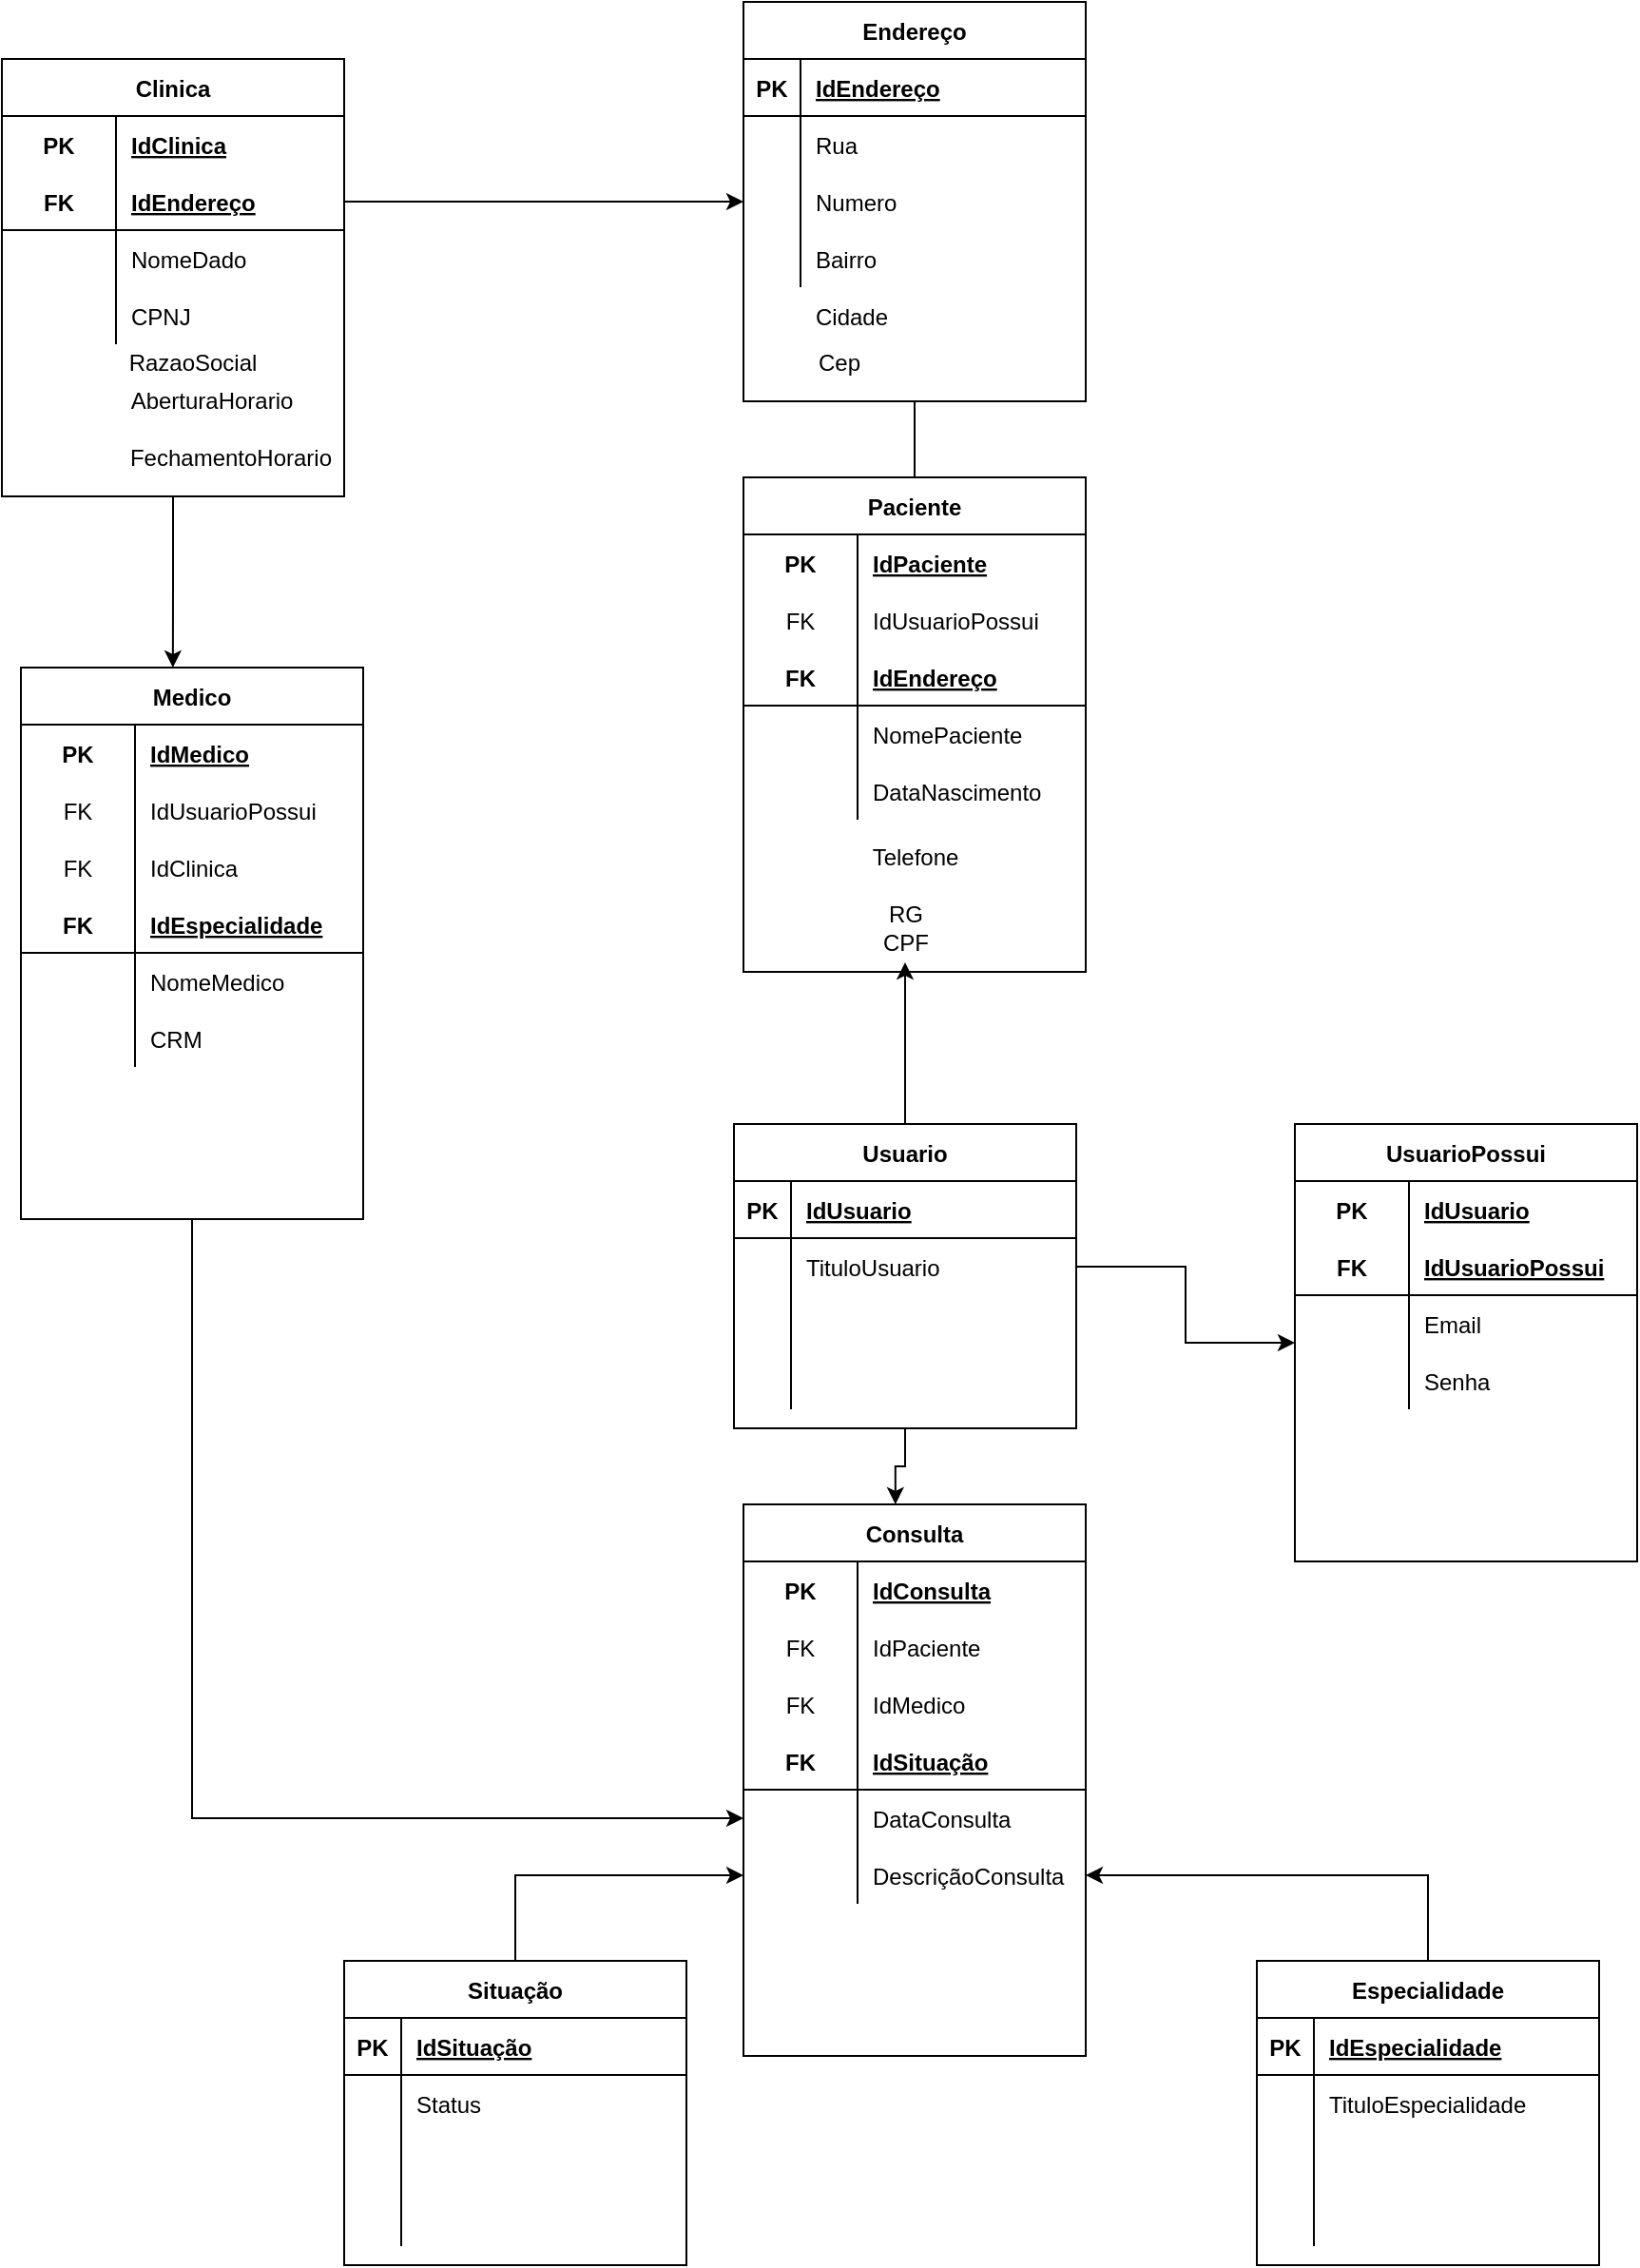 <mxfile version="14.9.8" type="device"><diagram id="gORDWcc9yXO33x8bsIlx" name="Page-1"><mxGraphModel dx="1550" dy="752" grid="1" gridSize="10" guides="1" tooltips="1" connect="1" arrows="1" fold="1" page="1" pageScale="1" pageWidth="827" pageHeight="1169" math="0" shadow="0"><root><mxCell id="0"/><mxCell id="1" parent="0"/><mxCell id="w6CnY6mQh7C-OKb358Mj-132" style="edgeStyle=orthogonalEdgeStyle;rounded=0;orthogonalLoop=1;jettySize=auto;html=1;entryX=0.444;entryY=0;entryDx=0;entryDy=0;entryPerimeter=0;" edge="1" parent="1" source="w6CnY6mQh7C-OKb358Mj-1" target="w6CnY6mQh7C-OKb358Mj-73"><mxGeometry relative="1" as="geometry"/></mxCell><mxCell id="w6CnY6mQh7C-OKb358Mj-1" value="Clinica" style="shape=table;startSize=30;container=1;collapsible=1;childLayout=tableLayout;fixedRows=1;rowLines=0;fontStyle=1;align=center;resizeLast=1;" vertex="1" parent="1"><mxGeometry x="50" y="60" width="180" height="230" as="geometry"/></mxCell><mxCell id="w6CnY6mQh7C-OKb358Mj-2" value="" style="shape=partialRectangle;collapsible=0;dropTarget=0;pointerEvents=0;fillColor=none;top=0;left=0;bottom=0;right=0;points=[[0,0.5],[1,0.5]];portConstraint=eastwest;" vertex="1" parent="w6CnY6mQh7C-OKb358Mj-1"><mxGeometry y="30" width="180" height="30" as="geometry"/></mxCell><mxCell id="w6CnY6mQh7C-OKb358Mj-3" value="PK" style="shape=partialRectangle;connectable=0;fillColor=none;top=0;left=0;bottom=0;right=0;fontStyle=1;overflow=hidden;" vertex="1" parent="w6CnY6mQh7C-OKb358Mj-2"><mxGeometry width="60" height="30" as="geometry"/></mxCell><mxCell id="w6CnY6mQh7C-OKb358Mj-4" value="IdClinica" style="shape=partialRectangle;connectable=0;fillColor=none;top=0;left=0;bottom=0;right=0;align=left;spacingLeft=6;fontStyle=5;overflow=hidden;" vertex="1" parent="w6CnY6mQh7C-OKb358Mj-2"><mxGeometry x="60" width="120" height="30" as="geometry"/></mxCell><mxCell id="w6CnY6mQh7C-OKb358Mj-5" value="" style="shape=partialRectangle;collapsible=0;dropTarget=0;pointerEvents=0;fillColor=none;top=0;left=0;bottom=1;right=0;points=[[0,0.5],[1,0.5]];portConstraint=eastwest;" vertex="1" parent="w6CnY6mQh7C-OKb358Mj-1"><mxGeometry y="60" width="180" height="30" as="geometry"/></mxCell><mxCell id="w6CnY6mQh7C-OKb358Mj-6" value="FK" style="shape=partialRectangle;connectable=0;fillColor=none;top=0;left=0;bottom=0;right=0;fontStyle=1;overflow=hidden;" vertex="1" parent="w6CnY6mQh7C-OKb358Mj-5"><mxGeometry width="60" height="30" as="geometry"/></mxCell><mxCell id="w6CnY6mQh7C-OKb358Mj-7" value="IdEndereço" style="shape=partialRectangle;connectable=0;fillColor=none;top=0;left=0;bottom=0;right=0;align=left;spacingLeft=6;fontStyle=5;overflow=hidden;" vertex="1" parent="w6CnY6mQh7C-OKb358Mj-5"><mxGeometry x="60" width="120" height="30" as="geometry"/></mxCell><mxCell id="w6CnY6mQh7C-OKb358Mj-8" value="" style="shape=partialRectangle;collapsible=0;dropTarget=0;pointerEvents=0;fillColor=none;top=0;left=0;bottom=0;right=0;points=[[0,0.5],[1,0.5]];portConstraint=eastwest;" vertex="1" parent="w6CnY6mQh7C-OKb358Mj-1"><mxGeometry y="90" width="180" height="30" as="geometry"/></mxCell><mxCell id="w6CnY6mQh7C-OKb358Mj-9" value="" style="shape=partialRectangle;connectable=0;fillColor=none;top=0;left=0;bottom=0;right=0;editable=1;overflow=hidden;" vertex="1" parent="w6CnY6mQh7C-OKb358Mj-8"><mxGeometry width="60" height="30" as="geometry"/></mxCell><mxCell id="w6CnY6mQh7C-OKb358Mj-10" value="NomeDado" style="shape=partialRectangle;connectable=0;fillColor=none;top=0;left=0;bottom=0;right=0;align=left;spacingLeft=6;overflow=hidden;" vertex="1" parent="w6CnY6mQh7C-OKb358Mj-8"><mxGeometry x="60" width="120" height="30" as="geometry"/></mxCell><mxCell id="w6CnY6mQh7C-OKb358Mj-11" value="" style="shape=partialRectangle;collapsible=0;dropTarget=0;pointerEvents=0;fillColor=none;top=0;left=0;bottom=0;right=0;points=[[0,0.5],[1,0.5]];portConstraint=eastwest;" vertex="1" parent="w6CnY6mQh7C-OKb358Mj-1"><mxGeometry y="120" width="180" height="30" as="geometry"/></mxCell><mxCell id="w6CnY6mQh7C-OKb358Mj-12" value="" style="shape=partialRectangle;connectable=0;fillColor=none;top=0;left=0;bottom=0;right=0;editable=1;overflow=hidden;" vertex="1" parent="w6CnY6mQh7C-OKb358Mj-11"><mxGeometry width="60" height="30" as="geometry"/></mxCell><mxCell id="w6CnY6mQh7C-OKb358Mj-13" value="CPNJ" style="shape=partialRectangle;connectable=0;fillColor=none;top=0;left=0;bottom=0;right=0;align=left;spacingLeft=6;overflow=hidden;" vertex="1" parent="w6CnY6mQh7C-OKb358Mj-11"><mxGeometry x="60" width="120" height="30" as="geometry"/></mxCell><mxCell id="w6CnY6mQh7C-OKb358Mj-14" value="RazaoSocial" style="text;html=1;align=center;verticalAlign=middle;resizable=0;points=[];autosize=1;strokeColor=none;" vertex="1" parent="1"><mxGeometry x="110" y="210" width="80" height="20" as="geometry"/></mxCell><mxCell id="w6CnY6mQh7C-OKb358Mj-15" value="AberturaHorario" style="text;html=1;align=center;verticalAlign=middle;resizable=0;points=[];autosize=1;strokeColor=none;" vertex="1" parent="1"><mxGeometry x="110" y="230" width="100" height="20" as="geometry"/></mxCell><mxCell id="w6CnY6mQh7C-OKb358Mj-17" value="FechamentoHorario" style="text;html=1;align=center;verticalAlign=middle;resizable=0;points=[];autosize=1;strokeColor=none;" vertex="1" parent="1"><mxGeometry x="110" y="260" width="120" height="20" as="geometry"/></mxCell><mxCell id="w6CnY6mQh7C-OKb358Mj-135" style="edgeStyle=orthogonalEdgeStyle;rounded=0;orthogonalLoop=1;jettySize=auto;html=1;entryX=0.5;entryY=0.038;entryDx=0;entryDy=0;entryPerimeter=0;" edge="1" parent="1" source="w6CnY6mQh7C-OKb358Mj-18" target="w6CnY6mQh7C-OKb358Mj-94"><mxGeometry relative="1" as="geometry"/></mxCell><mxCell id="w6CnY6mQh7C-OKb358Mj-18" value="Endereço" style="shape=table;startSize=30;container=1;collapsible=1;childLayout=tableLayout;fixedRows=1;rowLines=0;fontStyle=1;align=center;resizeLast=1;" vertex="1" parent="1"><mxGeometry x="440" y="30" width="180" height="210" as="geometry"/></mxCell><mxCell id="w6CnY6mQh7C-OKb358Mj-19" value="" style="shape=partialRectangle;collapsible=0;dropTarget=0;pointerEvents=0;fillColor=none;top=0;left=0;bottom=1;right=0;points=[[0,0.5],[1,0.5]];portConstraint=eastwest;" vertex="1" parent="w6CnY6mQh7C-OKb358Mj-18"><mxGeometry y="30" width="180" height="30" as="geometry"/></mxCell><mxCell id="w6CnY6mQh7C-OKb358Mj-20" value="PK" style="shape=partialRectangle;connectable=0;fillColor=none;top=0;left=0;bottom=0;right=0;fontStyle=1;overflow=hidden;" vertex="1" parent="w6CnY6mQh7C-OKb358Mj-19"><mxGeometry width="30" height="30" as="geometry"/></mxCell><mxCell id="w6CnY6mQh7C-OKb358Mj-21" value="IdEndereço" style="shape=partialRectangle;connectable=0;fillColor=none;top=0;left=0;bottom=0;right=0;align=left;spacingLeft=6;fontStyle=5;overflow=hidden;" vertex="1" parent="w6CnY6mQh7C-OKb358Mj-19"><mxGeometry x="30" width="150" height="30" as="geometry"/></mxCell><mxCell id="w6CnY6mQh7C-OKb358Mj-22" value="" style="shape=partialRectangle;collapsible=0;dropTarget=0;pointerEvents=0;fillColor=none;top=0;left=0;bottom=0;right=0;points=[[0,0.5],[1,0.5]];portConstraint=eastwest;" vertex="1" parent="w6CnY6mQh7C-OKb358Mj-18"><mxGeometry y="60" width="180" height="30" as="geometry"/></mxCell><mxCell id="w6CnY6mQh7C-OKb358Mj-23" value="" style="shape=partialRectangle;connectable=0;fillColor=none;top=0;left=0;bottom=0;right=0;editable=1;overflow=hidden;" vertex="1" parent="w6CnY6mQh7C-OKb358Mj-22"><mxGeometry width="30" height="30" as="geometry"/></mxCell><mxCell id="w6CnY6mQh7C-OKb358Mj-24" value="Rua" style="shape=partialRectangle;connectable=0;fillColor=none;top=0;left=0;bottom=0;right=0;align=left;spacingLeft=6;overflow=hidden;" vertex="1" parent="w6CnY6mQh7C-OKb358Mj-22"><mxGeometry x="30" width="150" height="30" as="geometry"/></mxCell><mxCell id="w6CnY6mQh7C-OKb358Mj-25" value="" style="shape=partialRectangle;collapsible=0;dropTarget=0;pointerEvents=0;fillColor=none;top=0;left=0;bottom=0;right=0;points=[[0,0.5],[1,0.5]];portConstraint=eastwest;" vertex="1" parent="w6CnY6mQh7C-OKb358Mj-18"><mxGeometry y="90" width="180" height="30" as="geometry"/></mxCell><mxCell id="w6CnY6mQh7C-OKb358Mj-26" value="" style="shape=partialRectangle;connectable=0;fillColor=none;top=0;left=0;bottom=0;right=0;editable=1;overflow=hidden;" vertex="1" parent="w6CnY6mQh7C-OKb358Mj-25"><mxGeometry width="30" height="30" as="geometry"/></mxCell><mxCell id="w6CnY6mQh7C-OKb358Mj-27" value="Numero" style="shape=partialRectangle;connectable=0;fillColor=none;top=0;left=0;bottom=0;right=0;align=left;spacingLeft=6;overflow=hidden;" vertex="1" parent="w6CnY6mQh7C-OKb358Mj-25"><mxGeometry x="30" width="150" height="30" as="geometry"/></mxCell><mxCell id="w6CnY6mQh7C-OKb358Mj-28" value="" style="shape=partialRectangle;collapsible=0;dropTarget=0;pointerEvents=0;fillColor=none;top=0;left=0;bottom=0;right=0;points=[[0,0.5],[1,0.5]];portConstraint=eastwest;" vertex="1" parent="w6CnY6mQh7C-OKb358Mj-18"><mxGeometry y="120" width="180" height="30" as="geometry"/></mxCell><mxCell id="w6CnY6mQh7C-OKb358Mj-29" value="" style="shape=partialRectangle;connectable=0;fillColor=none;top=0;left=0;bottom=0;right=0;editable=1;overflow=hidden;" vertex="1" parent="w6CnY6mQh7C-OKb358Mj-28"><mxGeometry width="30" height="30" as="geometry"/></mxCell><mxCell id="w6CnY6mQh7C-OKb358Mj-30" value="Bairro" style="shape=partialRectangle;connectable=0;fillColor=none;top=0;left=0;bottom=0;right=0;align=left;spacingLeft=6;overflow=hidden;" vertex="1" parent="w6CnY6mQh7C-OKb358Mj-28"><mxGeometry x="30" width="150" height="30" as="geometry"/></mxCell><mxCell id="w6CnY6mQh7C-OKb358Mj-31" value="Cidade" style="shape=partialRectangle;connectable=0;fillColor=none;top=0;left=0;bottom=0;right=0;align=left;spacingLeft=6;overflow=hidden;" vertex="1" parent="1"><mxGeometry x="470" y="180" width="150" height="30" as="geometry"/></mxCell><mxCell id="w6CnY6mQh7C-OKb358Mj-136" value="" style="edgeStyle=orthogonalEdgeStyle;rounded=0;orthogonalLoop=1;jettySize=auto;html=1;" edge="1" parent="1" source="w6CnY6mQh7C-OKb358Mj-34" target="w6CnY6mQh7C-OKb358Mj-115"><mxGeometry relative="1" as="geometry"/></mxCell><mxCell id="w6CnY6mQh7C-OKb358Mj-159" style="edgeStyle=orthogonalEdgeStyle;rounded=0;orthogonalLoop=1;jettySize=auto;html=1;entryX=0.444;entryY=0;entryDx=0;entryDy=0;entryPerimeter=0;" edge="1" parent="1" source="w6CnY6mQh7C-OKb358Mj-34" target="w6CnY6mQh7C-OKb358Mj-137"><mxGeometry relative="1" as="geometry"/></mxCell><mxCell id="w6CnY6mQh7C-OKb358Mj-34" value="Usuario" style="shape=table;startSize=30;container=1;collapsible=1;childLayout=tableLayout;fixedRows=1;rowLines=0;fontStyle=1;align=center;resizeLast=1;" vertex="1" parent="1"><mxGeometry x="435" y="620" width="180" height="160" as="geometry"/></mxCell><mxCell id="w6CnY6mQh7C-OKb358Mj-35" value="" style="shape=partialRectangle;collapsible=0;dropTarget=0;pointerEvents=0;fillColor=none;top=0;left=0;bottom=1;right=0;points=[[0,0.5],[1,0.5]];portConstraint=eastwest;" vertex="1" parent="w6CnY6mQh7C-OKb358Mj-34"><mxGeometry y="30" width="180" height="30" as="geometry"/></mxCell><mxCell id="w6CnY6mQh7C-OKb358Mj-36" value="PK" style="shape=partialRectangle;connectable=0;fillColor=none;top=0;left=0;bottom=0;right=0;fontStyle=1;overflow=hidden;" vertex="1" parent="w6CnY6mQh7C-OKb358Mj-35"><mxGeometry width="30" height="30" as="geometry"/></mxCell><mxCell id="w6CnY6mQh7C-OKb358Mj-37" value="IdUsuario" style="shape=partialRectangle;connectable=0;fillColor=none;top=0;left=0;bottom=0;right=0;align=left;spacingLeft=6;fontStyle=5;overflow=hidden;" vertex="1" parent="w6CnY6mQh7C-OKb358Mj-35"><mxGeometry x="30" width="150" height="30" as="geometry"/></mxCell><mxCell id="w6CnY6mQh7C-OKb358Mj-38" value="" style="shape=partialRectangle;collapsible=0;dropTarget=0;pointerEvents=0;fillColor=none;top=0;left=0;bottom=0;right=0;points=[[0,0.5],[1,0.5]];portConstraint=eastwest;" vertex="1" parent="w6CnY6mQh7C-OKb358Mj-34"><mxGeometry y="60" width="180" height="30" as="geometry"/></mxCell><mxCell id="w6CnY6mQh7C-OKb358Mj-39" value="" style="shape=partialRectangle;connectable=0;fillColor=none;top=0;left=0;bottom=0;right=0;editable=1;overflow=hidden;" vertex="1" parent="w6CnY6mQh7C-OKb358Mj-38"><mxGeometry width="30" height="30" as="geometry"/></mxCell><mxCell id="w6CnY6mQh7C-OKb358Mj-40" value="TituloUsuario" style="shape=partialRectangle;connectable=0;fillColor=none;top=0;left=0;bottom=0;right=0;align=left;spacingLeft=6;overflow=hidden;" vertex="1" parent="w6CnY6mQh7C-OKb358Mj-38"><mxGeometry x="30" width="150" height="30" as="geometry"/></mxCell><mxCell id="w6CnY6mQh7C-OKb358Mj-41" value="" style="shape=partialRectangle;collapsible=0;dropTarget=0;pointerEvents=0;fillColor=none;top=0;left=0;bottom=0;right=0;points=[[0,0.5],[1,0.5]];portConstraint=eastwest;" vertex="1" parent="w6CnY6mQh7C-OKb358Mj-34"><mxGeometry y="90" width="180" height="30" as="geometry"/></mxCell><mxCell id="w6CnY6mQh7C-OKb358Mj-42" value="" style="shape=partialRectangle;connectable=0;fillColor=none;top=0;left=0;bottom=0;right=0;editable=1;overflow=hidden;" vertex="1" parent="w6CnY6mQh7C-OKb358Mj-41"><mxGeometry width="30" height="30" as="geometry"/></mxCell><mxCell id="w6CnY6mQh7C-OKb358Mj-43" value="" style="shape=partialRectangle;connectable=0;fillColor=none;top=0;left=0;bottom=0;right=0;align=left;spacingLeft=6;overflow=hidden;" vertex="1" parent="w6CnY6mQh7C-OKb358Mj-41"><mxGeometry x="30" width="150" height="30" as="geometry"/></mxCell><mxCell id="w6CnY6mQh7C-OKb358Mj-44" value="" style="shape=partialRectangle;collapsible=0;dropTarget=0;pointerEvents=0;fillColor=none;top=0;left=0;bottom=0;right=0;points=[[0,0.5],[1,0.5]];portConstraint=eastwest;" vertex="1" parent="w6CnY6mQh7C-OKb358Mj-34"><mxGeometry y="120" width="180" height="30" as="geometry"/></mxCell><mxCell id="w6CnY6mQh7C-OKb358Mj-45" value="" style="shape=partialRectangle;connectable=0;fillColor=none;top=0;left=0;bottom=0;right=0;editable=1;overflow=hidden;" vertex="1" parent="w6CnY6mQh7C-OKb358Mj-44"><mxGeometry width="30" height="30" as="geometry"/></mxCell><mxCell id="w6CnY6mQh7C-OKb358Mj-46" value="" style="shape=partialRectangle;connectable=0;fillColor=none;top=0;left=0;bottom=0;right=0;align=left;spacingLeft=6;overflow=hidden;" vertex="1" parent="w6CnY6mQh7C-OKb358Mj-44"><mxGeometry x="30" width="150" height="30" as="geometry"/></mxCell><mxCell id="w6CnY6mQh7C-OKb358Mj-164" style="edgeStyle=orthogonalEdgeStyle;rounded=0;orthogonalLoop=1;jettySize=auto;html=1;entryX=1;entryY=0.5;entryDx=0;entryDy=0;" edge="1" parent="1" source="w6CnY6mQh7C-OKb358Mj-47" target="w6CnY6mQh7C-OKb358Mj-150"><mxGeometry relative="1" as="geometry"/></mxCell><mxCell id="w6CnY6mQh7C-OKb358Mj-47" value="Especialidade" style="shape=table;startSize=30;container=1;collapsible=1;childLayout=tableLayout;fixedRows=1;rowLines=0;fontStyle=1;align=center;resizeLast=1;" vertex="1" parent="1"><mxGeometry x="710" y="1060" width="180" height="160" as="geometry"/></mxCell><mxCell id="w6CnY6mQh7C-OKb358Mj-48" value="" style="shape=partialRectangle;collapsible=0;dropTarget=0;pointerEvents=0;fillColor=none;top=0;left=0;bottom=1;right=0;points=[[0,0.5],[1,0.5]];portConstraint=eastwest;" vertex="1" parent="w6CnY6mQh7C-OKb358Mj-47"><mxGeometry y="30" width="180" height="30" as="geometry"/></mxCell><mxCell id="w6CnY6mQh7C-OKb358Mj-49" value="PK" style="shape=partialRectangle;connectable=0;fillColor=none;top=0;left=0;bottom=0;right=0;fontStyle=1;overflow=hidden;" vertex="1" parent="w6CnY6mQh7C-OKb358Mj-48"><mxGeometry width="30" height="30" as="geometry"/></mxCell><mxCell id="w6CnY6mQh7C-OKb358Mj-50" value="IdEspecialidade" style="shape=partialRectangle;connectable=0;fillColor=none;top=0;left=0;bottom=0;right=0;align=left;spacingLeft=6;fontStyle=5;overflow=hidden;" vertex="1" parent="w6CnY6mQh7C-OKb358Mj-48"><mxGeometry x="30" width="150" height="30" as="geometry"/></mxCell><mxCell id="w6CnY6mQh7C-OKb358Mj-51" value="" style="shape=partialRectangle;collapsible=0;dropTarget=0;pointerEvents=0;fillColor=none;top=0;left=0;bottom=0;right=0;points=[[0,0.5],[1,0.5]];portConstraint=eastwest;" vertex="1" parent="w6CnY6mQh7C-OKb358Mj-47"><mxGeometry y="60" width="180" height="30" as="geometry"/></mxCell><mxCell id="w6CnY6mQh7C-OKb358Mj-52" value="" style="shape=partialRectangle;connectable=0;fillColor=none;top=0;left=0;bottom=0;right=0;editable=1;overflow=hidden;" vertex="1" parent="w6CnY6mQh7C-OKb358Mj-51"><mxGeometry width="30" height="30" as="geometry"/></mxCell><mxCell id="w6CnY6mQh7C-OKb358Mj-53" value="TituloEspecialidade" style="shape=partialRectangle;connectable=0;fillColor=none;top=0;left=0;bottom=0;right=0;align=left;spacingLeft=6;overflow=hidden;" vertex="1" parent="w6CnY6mQh7C-OKb358Mj-51"><mxGeometry x="30" width="150" height="30" as="geometry"/></mxCell><mxCell id="w6CnY6mQh7C-OKb358Mj-54" value="" style="shape=partialRectangle;collapsible=0;dropTarget=0;pointerEvents=0;fillColor=none;top=0;left=0;bottom=0;right=0;points=[[0,0.5],[1,0.5]];portConstraint=eastwest;" vertex="1" parent="w6CnY6mQh7C-OKb358Mj-47"><mxGeometry y="90" width="180" height="30" as="geometry"/></mxCell><mxCell id="w6CnY6mQh7C-OKb358Mj-55" value="" style="shape=partialRectangle;connectable=0;fillColor=none;top=0;left=0;bottom=0;right=0;editable=1;overflow=hidden;" vertex="1" parent="w6CnY6mQh7C-OKb358Mj-54"><mxGeometry width="30" height="30" as="geometry"/></mxCell><mxCell id="w6CnY6mQh7C-OKb358Mj-56" value="" style="shape=partialRectangle;connectable=0;fillColor=none;top=0;left=0;bottom=0;right=0;align=left;spacingLeft=6;overflow=hidden;" vertex="1" parent="w6CnY6mQh7C-OKb358Mj-54"><mxGeometry x="30" width="150" height="30" as="geometry"/></mxCell><mxCell id="w6CnY6mQh7C-OKb358Mj-57" value="" style="shape=partialRectangle;collapsible=0;dropTarget=0;pointerEvents=0;fillColor=none;top=0;left=0;bottom=0;right=0;points=[[0,0.5],[1,0.5]];portConstraint=eastwest;" vertex="1" parent="w6CnY6mQh7C-OKb358Mj-47"><mxGeometry y="120" width="180" height="30" as="geometry"/></mxCell><mxCell id="w6CnY6mQh7C-OKb358Mj-58" value="" style="shape=partialRectangle;connectable=0;fillColor=none;top=0;left=0;bottom=0;right=0;editable=1;overflow=hidden;" vertex="1" parent="w6CnY6mQh7C-OKb358Mj-57"><mxGeometry width="30" height="30" as="geometry"/></mxCell><mxCell id="w6CnY6mQh7C-OKb358Mj-59" value="" style="shape=partialRectangle;connectable=0;fillColor=none;top=0;left=0;bottom=0;right=0;align=left;spacingLeft=6;overflow=hidden;" vertex="1" parent="w6CnY6mQh7C-OKb358Mj-57"><mxGeometry x="30" width="150" height="30" as="geometry"/></mxCell><mxCell id="w6CnY6mQh7C-OKb358Mj-60" value="UsuarioPossui" style="shape=table;startSize=30;container=1;collapsible=1;childLayout=tableLayout;fixedRows=1;rowLines=0;fontStyle=1;align=center;resizeLast=1;" vertex="1" parent="1"><mxGeometry x="730" y="620" width="180" height="230" as="geometry"/></mxCell><mxCell id="w6CnY6mQh7C-OKb358Mj-61" value="" style="shape=partialRectangle;collapsible=0;dropTarget=0;pointerEvents=0;fillColor=none;top=0;left=0;bottom=0;right=0;points=[[0,0.5],[1,0.5]];portConstraint=eastwest;" vertex="1" parent="w6CnY6mQh7C-OKb358Mj-60"><mxGeometry y="30" width="180" height="30" as="geometry"/></mxCell><mxCell id="w6CnY6mQh7C-OKb358Mj-62" value="PK" style="shape=partialRectangle;connectable=0;fillColor=none;top=0;left=0;bottom=0;right=0;fontStyle=1;overflow=hidden;" vertex="1" parent="w6CnY6mQh7C-OKb358Mj-61"><mxGeometry width="60" height="30" as="geometry"/></mxCell><mxCell id="w6CnY6mQh7C-OKb358Mj-63" value="IdUsuario" style="shape=partialRectangle;connectable=0;fillColor=none;top=0;left=0;bottom=0;right=0;align=left;spacingLeft=6;fontStyle=5;overflow=hidden;" vertex="1" parent="w6CnY6mQh7C-OKb358Mj-61"><mxGeometry x="60" width="120" height="30" as="geometry"/></mxCell><mxCell id="w6CnY6mQh7C-OKb358Mj-64" value="" style="shape=partialRectangle;collapsible=0;dropTarget=0;pointerEvents=0;fillColor=none;top=0;left=0;bottom=1;right=0;points=[[0,0.5],[1,0.5]];portConstraint=eastwest;" vertex="1" parent="w6CnY6mQh7C-OKb358Mj-60"><mxGeometry y="60" width="180" height="30" as="geometry"/></mxCell><mxCell id="w6CnY6mQh7C-OKb358Mj-65" value="FK" style="shape=partialRectangle;connectable=0;fillColor=none;top=0;left=0;bottom=0;right=0;fontStyle=1;overflow=hidden;" vertex="1" parent="w6CnY6mQh7C-OKb358Mj-64"><mxGeometry width="60" height="30" as="geometry"/></mxCell><mxCell id="w6CnY6mQh7C-OKb358Mj-66" value="IdUsuarioPossui" style="shape=partialRectangle;connectable=0;fillColor=none;top=0;left=0;bottom=0;right=0;align=left;spacingLeft=6;fontStyle=5;overflow=hidden;" vertex="1" parent="w6CnY6mQh7C-OKb358Mj-64"><mxGeometry x="60" width="120" height="30" as="geometry"/></mxCell><mxCell id="w6CnY6mQh7C-OKb358Mj-67" value="" style="shape=partialRectangle;collapsible=0;dropTarget=0;pointerEvents=0;fillColor=none;top=0;left=0;bottom=0;right=0;points=[[0,0.5],[1,0.5]];portConstraint=eastwest;" vertex="1" parent="w6CnY6mQh7C-OKb358Mj-60"><mxGeometry y="90" width="180" height="30" as="geometry"/></mxCell><mxCell id="w6CnY6mQh7C-OKb358Mj-68" value="" style="shape=partialRectangle;connectable=0;fillColor=none;top=0;left=0;bottom=0;right=0;editable=1;overflow=hidden;" vertex="1" parent="w6CnY6mQh7C-OKb358Mj-67"><mxGeometry width="60" height="30" as="geometry"/></mxCell><mxCell id="w6CnY6mQh7C-OKb358Mj-69" value="Email" style="shape=partialRectangle;connectable=0;fillColor=none;top=0;left=0;bottom=0;right=0;align=left;spacingLeft=6;overflow=hidden;" vertex="1" parent="w6CnY6mQh7C-OKb358Mj-67"><mxGeometry x="60" width="120" height="30" as="geometry"/></mxCell><mxCell id="w6CnY6mQh7C-OKb358Mj-70" value="" style="shape=partialRectangle;collapsible=0;dropTarget=0;pointerEvents=0;fillColor=none;top=0;left=0;bottom=0;right=0;points=[[0,0.5],[1,0.5]];portConstraint=eastwest;" vertex="1" parent="w6CnY6mQh7C-OKb358Mj-60"><mxGeometry y="120" width="180" height="30" as="geometry"/></mxCell><mxCell id="w6CnY6mQh7C-OKb358Mj-71" value="" style="shape=partialRectangle;connectable=0;fillColor=none;top=0;left=0;bottom=0;right=0;editable=1;overflow=hidden;" vertex="1" parent="w6CnY6mQh7C-OKb358Mj-70"><mxGeometry width="60" height="30" as="geometry"/></mxCell><mxCell id="w6CnY6mQh7C-OKb358Mj-72" value="Senha" style="shape=partialRectangle;connectable=0;fillColor=none;top=0;left=0;bottom=0;right=0;align=left;spacingLeft=6;overflow=hidden;" vertex="1" parent="w6CnY6mQh7C-OKb358Mj-70"><mxGeometry x="60" width="120" height="30" as="geometry"/></mxCell><mxCell id="w6CnY6mQh7C-OKb358Mj-162" style="edgeStyle=orthogonalEdgeStyle;rounded=0;orthogonalLoop=1;jettySize=auto;html=1;" edge="1" parent="1" source="w6CnY6mQh7C-OKb358Mj-73" target="w6CnY6mQh7C-OKb358Mj-147"><mxGeometry relative="1" as="geometry"/></mxCell><mxCell id="w6CnY6mQh7C-OKb358Mj-73" value="Medico" style="shape=table;startSize=30;container=1;collapsible=1;childLayout=tableLayout;fixedRows=1;rowLines=0;fontStyle=1;align=center;resizeLast=1;" vertex="1" parent="1"><mxGeometry x="60" y="380" width="180" height="290" as="geometry"/></mxCell><mxCell id="w6CnY6mQh7C-OKb358Mj-74" value="" style="shape=partialRectangle;collapsible=0;dropTarget=0;pointerEvents=0;fillColor=none;top=0;left=0;bottom=0;right=0;points=[[0,0.5],[1,0.5]];portConstraint=eastwest;" vertex="1" parent="w6CnY6mQh7C-OKb358Mj-73"><mxGeometry y="30" width="180" height="30" as="geometry"/></mxCell><mxCell id="w6CnY6mQh7C-OKb358Mj-75" value="PK" style="shape=partialRectangle;connectable=0;fillColor=none;top=0;left=0;bottom=0;right=0;fontStyle=1;overflow=hidden;" vertex="1" parent="w6CnY6mQh7C-OKb358Mj-74"><mxGeometry width="60" height="30" as="geometry"/></mxCell><mxCell id="w6CnY6mQh7C-OKb358Mj-76" value="IdMedico" style="shape=partialRectangle;connectable=0;fillColor=none;top=0;left=0;bottom=0;right=0;align=left;spacingLeft=6;fontStyle=5;overflow=hidden;" vertex="1" parent="w6CnY6mQh7C-OKb358Mj-74"><mxGeometry x="60" width="120" height="30" as="geometry"/></mxCell><mxCell id="w6CnY6mQh7C-OKb358Mj-91" value="" style="shape=partialRectangle;collapsible=0;dropTarget=0;pointerEvents=0;fillColor=none;top=0;left=0;bottom=0;right=0;points=[[0,0.5],[1,0.5]];portConstraint=eastwest;" vertex="1" parent="w6CnY6mQh7C-OKb358Mj-73"><mxGeometry y="60" width="180" height="30" as="geometry"/></mxCell><mxCell id="w6CnY6mQh7C-OKb358Mj-92" value="FK" style="shape=partialRectangle;connectable=0;fillColor=none;top=0;left=0;bottom=0;right=0;fontStyle=0;overflow=hidden;" vertex="1" parent="w6CnY6mQh7C-OKb358Mj-91"><mxGeometry width="60" height="30" as="geometry"/></mxCell><mxCell id="w6CnY6mQh7C-OKb358Mj-93" value="IdUsuarioPossui" style="shape=partialRectangle;connectable=0;fillColor=none;top=0;left=0;bottom=0;right=0;align=left;spacingLeft=6;fontStyle=0;overflow=hidden;" vertex="1" parent="w6CnY6mQh7C-OKb358Mj-91"><mxGeometry x="60" width="120" height="30" as="geometry"/></mxCell><mxCell id="w6CnY6mQh7C-OKb358Mj-87" value="" style="shape=partialRectangle;collapsible=0;dropTarget=0;pointerEvents=0;fillColor=none;top=0;left=0;bottom=0;right=0;points=[[0,0.5],[1,0.5]];portConstraint=eastwest;" vertex="1" parent="w6CnY6mQh7C-OKb358Mj-73"><mxGeometry y="90" width="180" height="30" as="geometry"/></mxCell><mxCell id="w6CnY6mQh7C-OKb358Mj-88" value="FK" style="shape=partialRectangle;connectable=0;fillColor=none;top=0;left=0;bottom=0;right=0;fontStyle=0;overflow=hidden;" vertex="1" parent="w6CnY6mQh7C-OKb358Mj-87"><mxGeometry width="60" height="30" as="geometry"/></mxCell><mxCell id="w6CnY6mQh7C-OKb358Mj-89" value="IdClinica" style="shape=partialRectangle;connectable=0;fillColor=none;top=0;left=0;bottom=0;right=0;align=left;spacingLeft=6;fontStyle=0;overflow=hidden;" vertex="1" parent="w6CnY6mQh7C-OKb358Mj-87"><mxGeometry x="60" width="120" height="30" as="geometry"/></mxCell><mxCell id="w6CnY6mQh7C-OKb358Mj-77" value="" style="shape=partialRectangle;collapsible=0;dropTarget=0;pointerEvents=0;fillColor=none;top=0;left=0;bottom=1;right=0;points=[[0,0.5],[1,0.5]];portConstraint=eastwest;" vertex="1" parent="w6CnY6mQh7C-OKb358Mj-73"><mxGeometry y="120" width="180" height="30" as="geometry"/></mxCell><mxCell id="w6CnY6mQh7C-OKb358Mj-78" value="FK" style="shape=partialRectangle;connectable=0;fillColor=none;top=0;left=0;bottom=0;right=0;fontStyle=1;overflow=hidden;" vertex="1" parent="w6CnY6mQh7C-OKb358Mj-77"><mxGeometry width="60" height="30" as="geometry"/></mxCell><mxCell id="w6CnY6mQh7C-OKb358Mj-79" value="IdEspecialidade" style="shape=partialRectangle;connectable=0;fillColor=none;top=0;left=0;bottom=0;right=0;align=left;spacingLeft=6;fontStyle=5;overflow=hidden;" vertex="1" parent="w6CnY6mQh7C-OKb358Mj-77"><mxGeometry x="60" width="120" height="30" as="geometry"/></mxCell><mxCell id="w6CnY6mQh7C-OKb358Mj-80" value="" style="shape=partialRectangle;collapsible=0;dropTarget=0;pointerEvents=0;fillColor=none;top=0;left=0;bottom=0;right=0;points=[[0,0.5],[1,0.5]];portConstraint=eastwest;" vertex="1" parent="w6CnY6mQh7C-OKb358Mj-73"><mxGeometry y="150" width="180" height="30" as="geometry"/></mxCell><mxCell id="w6CnY6mQh7C-OKb358Mj-81" value="" style="shape=partialRectangle;connectable=0;fillColor=none;top=0;left=0;bottom=0;right=0;editable=1;overflow=hidden;" vertex="1" parent="w6CnY6mQh7C-OKb358Mj-80"><mxGeometry width="60" height="30" as="geometry"/></mxCell><mxCell id="w6CnY6mQh7C-OKb358Mj-82" value="NomeMedico" style="shape=partialRectangle;connectable=0;fillColor=none;top=0;left=0;bottom=0;right=0;align=left;spacingLeft=6;overflow=hidden;" vertex="1" parent="w6CnY6mQh7C-OKb358Mj-80"><mxGeometry x="60" width="120" height="30" as="geometry"/></mxCell><mxCell id="w6CnY6mQh7C-OKb358Mj-83" value="" style="shape=partialRectangle;collapsible=0;dropTarget=0;pointerEvents=0;fillColor=none;top=0;left=0;bottom=0;right=0;points=[[0,0.5],[1,0.5]];portConstraint=eastwest;" vertex="1" parent="w6CnY6mQh7C-OKb358Mj-73"><mxGeometry y="180" width="180" height="30" as="geometry"/></mxCell><mxCell id="w6CnY6mQh7C-OKb358Mj-84" value="" style="shape=partialRectangle;connectable=0;fillColor=none;top=0;left=0;bottom=0;right=0;editable=1;overflow=hidden;" vertex="1" parent="w6CnY6mQh7C-OKb358Mj-83"><mxGeometry width="60" height="30" as="geometry"/></mxCell><mxCell id="w6CnY6mQh7C-OKb358Mj-85" value="CRM" style="shape=partialRectangle;connectable=0;fillColor=none;top=0;left=0;bottom=0;right=0;align=left;spacingLeft=6;overflow=hidden;" vertex="1" parent="w6CnY6mQh7C-OKb358Mj-83"><mxGeometry x="60" width="120" height="30" as="geometry"/></mxCell><mxCell id="w6CnY6mQh7C-OKb358Mj-94" value="Paciente" style="shape=table;startSize=30;container=1;collapsible=1;childLayout=tableLayout;fixedRows=1;rowLines=0;fontStyle=1;align=center;resizeLast=1;" vertex="1" parent="1"><mxGeometry x="440" y="280" width="180" height="260" as="geometry"/></mxCell><mxCell id="w6CnY6mQh7C-OKb358Mj-95" value="" style="shape=partialRectangle;collapsible=0;dropTarget=0;pointerEvents=0;fillColor=none;top=0;left=0;bottom=0;right=0;points=[[0,0.5],[1,0.5]];portConstraint=eastwest;" vertex="1" parent="w6CnY6mQh7C-OKb358Mj-94"><mxGeometry y="30" width="180" height="30" as="geometry"/></mxCell><mxCell id="w6CnY6mQh7C-OKb358Mj-96" value="PK" style="shape=partialRectangle;connectable=0;fillColor=none;top=0;left=0;bottom=0;right=0;fontStyle=1;overflow=hidden;" vertex="1" parent="w6CnY6mQh7C-OKb358Mj-95"><mxGeometry width="60" height="30" as="geometry"/></mxCell><mxCell id="w6CnY6mQh7C-OKb358Mj-97" value="IdPaciente" style="shape=partialRectangle;connectable=0;fillColor=none;top=0;left=0;bottom=0;right=0;align=left;spacingLeft=6;fontStyle=5;overflow=hidden;" vertex="1" parent="w6CnY6mQh7C-OKb358Mj-95"><mxGeometry x="60" width="120" height="30" as="geometry"/></mxCell><mxCell id="w6CnY6mQh7C-OKb358Mj-101" value="" style="shape=partialRectangle;collapsible=0;dropTarget=0;pointerEvents=0;fillColor=none;top=0;left=0;bottom=0;right=0;points=[[0,0.5],[1,0.5]];portConstraint=eastwest;" vertex="1" parent="w6CnY6mQh7C-OKb358Mj-94"><mxGeometry y="60" width="180" height="30" as="geometry"/></mxCell><mxCell id="w6CnY6mQh7C-OKb358Mj-102" value="FK" style="shape=partialRectangle;connectable=0;fillColor=none;top=0;left=0;bottom=0;right=0;fontStyle=0;overflow=hidden;" vertex="1" parent="w6CnY6mQh7C-OKb358Mj-101"><mxGeometry width="60" height="30" as="geometry"/></mxCell><mxCell id="w6CnY6mQh7C-OKb358Mj-103" value="IdUsuarioPossui" style="shape=partialRectangle;connectable=0;fillColor=none;top=0;left=0;bottom=0;right=0;align=left;spacingLeft=6;fontStyle=0;overflow=hidden;" vertex="1" parent="w6CnY6mQh7C-OKb358Mj-101"><mxGeometry x="60" width="120" height="30" as="geometry"/></mxCell><mxCell id="w6CnY6mQh7C-OKb358Mj-104" value="" style="shape=partialRectangle;collapsible=0;dropTarget=0;pointerEvents=0;fillColor=none;top=0;left=0;bottom=1;right=0;points=[[0,0.5],[1,0.5]];portConstraint=eastwest;" vertex="1" parent="w6CnY6mQh7C-OKb358Mj-94"><mxGeometry y="90" width="180" height="30" as="geometry"/></mxCell><mxCell id="w6CnY6mQh7C-OKb358Mj-105" value="FK" style="shape=partialRectangle;connectable=0;fillColor=none;top=0;left=0;bottom=0;right=0;fontStyle=1;overflow=hidden;" vertex="1" parent="w6CnY6mQh7C-OKb358Mj-104"><mxGeometry width="60" height="30" as="geometry"/></mxCell><mxCell id="w6CnY6mQh7C-OKb358Mj-106" value="IdEndereço" style="shape=partialRectangle;connectable=0;fillColor=none;top=0;left=0;bottom=0;right=0;align=left;spacingLeft=6;fontStyle=5;overflow=hidden;" vertex="1" parent="w6CnY6mQh7C-OKb358Mj-104"><mxGeometry x="60" width="120" height="30" as="geometry"/></mxCell><mxCell id="w6CnY6mQh7C-OKb358Mj-107" value="" style="shape=partialRectangle;collapsible=0;dropTarget=0;pointerEvents=0;fillColor=none;top=0;left=0;bottom=0;right=0;points=[[0,0.5],[1,0.5]];portConstraint=eastwest;" vertex="1" parent="w6CnY6mQh7C-OKb358Mj-94"><mxGeometry y="120" width="180" height="30" as="geometry"/></mxCell><mxCell id="w6CnY6mQh7C-OKb358Mj-108" value="" style="shape=partialRectangle;connectable=0;fillColor=none;top=0;left=0;bottom=0;right=0;editable=1;overflow=hidden;" vertex="1" parent="w6CnY6mQh7C-OKb358Mj-107"><mxGeometry width="60" height="30" as="geometry"/></mxCell><mxCell id="w6CnY6mQh7C-OKb358Mj-109" value="NomePaciente" style="shape=partialRectangle;connectable=0;fillColor=none;top=0;left=0;bottom=0;right=0;align=left;spacingLeft=6;overflow=hidden;" vertex="1" parent="w6CnY6mQh7C-OKb358Mj-107"><mxGeometry x="60" width="120" height="30" as="geometry"/></mxCell><mxCell id="w6CnY6mQh7C-OKb358Mj-110" value="" style="shape=partialRectangle;collapsible=0;dropTarget=0;pointerEvents=0;fillColor=none;top=0;left=0;bottom=0;right=0;points=[[0,0.5],[1,0.5]];portConstraint=eastwest;" vertex="1" parent="w6CnY6mQh7C-OKb358Mj-94"><mxGeometry y="150" width="180" height="30" as="geometry"/></mxCell><mxCell id="w6CnY6mQh7C-OKb358Mj-111" value="" style="shape=partialRectangle;connectable=0;fillColor=none;top=0;left=0;bottom=0;right=0;editable=1;overflow=hidden;" vertex="1" parent="w6CnY6mQh7C-OKb358Mj-110"><mxGeometry width="60" height="30" as="geometry"/></mxCell><mxCell id="w6CnY6mQh7C-OKb358Mj-112" value="DataNascimento" style="shape=partialRectangle;connectable=0;fillColor=none;top=0;left=0;bottom=0;right=0;align=left;spacingLeft=6;overflow=hidden;" vertex="1" parent="w6CnY6mQh7C-OKb358Mj-110"><mxGeometry x="60" width="120" height="30" as="geometry"/></mxCell><mxCell id="w6CnY6mQh7C-OKb358Mj-113" value="Telefone" style="text;html=1;align=center;verticalAlign=middle;resizable=0;points=[];autosize=1;strokeColor=none;" vertex="1" parent="1"><mxGeometry x="500" y="470" width="60" height="20" as="geometry"/></mxCell><mxCell id="w6CnY6mQh7C-OKb358Mj-114" value="RG" style="text;html=1;align=center;verticalAlign=middle;resizable=0;points=[];autosize=1;strokeColor=none;" vertex="1" parent="1"><mxGeometry x="510" y="500" width="30" height="20" as="geometry"/></mxCell><mxCell id="w6CnY6mQh7C-OKb358Mj-115" value="CPF" style="text;html=1;align=center;verticalAlign=middle;resizable=0;points=[];autosize=1;strokeColor=none;" vertex="1" parent="1"><mxGeometry x="505" y="515" width="40" height="20" as="geometry"/></mxCell><mxCell id="w6CnY6mQh7C-OKb358Mj-163" style="edgeStyle=orthogonalEdgeStyle;rounded=0;orthogonalLoop=1;jettySize=auto;html=1;entryX=0;entryY=0.5;entryDx=0;entryDy=0;" edge="1" parent="1" source="w6CnY6mQh7C-OKb358Mj-116" target="w6CnY6mQh7C-OKb358Mj-150"><mxGeometry relative="1" as="geometry"/></mxCell><mxCell id="w6CnY6mQh7C-OKb358Mj-116" value="Situação" style="shape=table;startSize=30;container=1;collapsible=1;childLayout=tableLayout;fixedRows=1;rowLines=0;fontStyle=1;align=center;resizeLast=1;" vertex="1" parent="1"><mxGeometry x="230" y="1060" width="180" height="160" as="geometry"/></mxCell><mxCell id="w6CnY6mQh7C-OKb358Mj-117" value="" style="shape=partialRectangle;collapsible=0;dropTarget=0;pointerEvents=0;fillColor=none;top=0;left=0;bottom=1;right=0;points=[[0,0.5],[1,0.5]];portConstraint=eastwest;" vertex="1" parent="w6CnY6mQh7C-OKb358Mj-116"><mxGeometry y="30" width="180" height="30" as="geometry"/></mxCell><mxCell id="w6CnY6mQh7C-OKb358Mj-118" value="PK" style="shape=partialRectangle;connectable=0;fillColor=none;top=0;left=0;bottom=0;right=0;fontStyle=1;overflow=hidden;" vertex="1" parent="w6CnY6mQh7C-OKb358Mj-117"><mxGeometry width="30" height="30" as="geometry"/></mxCell><mxCell id="w6CnY6mQh7C-OKb358Mj-119" value="IdSituação" style="shape=partialRectangle;connectable=0;fillColor=none;top=0;left=0;bottom=0;right=0;align=left;spacingLeft=6;fontStyle=5;overflow=hidden;" vertex="1" parent="w6CnY6mQh7C-OKb358Mj-117"><mxGeometry x="30" width="150" height="30" as="geometry"/></mxCell><mxCell id="w6CnY6mQh7C-OKb358Mj-120" value="" style="shape=partialRectangle;collapsible=0;dropTarget=0;pointerEvents=0;fillColor=none;top=0;left=0;bottom=0;right=0;points=[[0,0.5],[1,0.5]];portConstraint=eastwest;" vertex="1" parent="w6CnY6mQh7C-OKb358Mj-116"><mxGeometry y="60" width="180" height="30" as="geometry"/></mxCell><mxCell id="w6CnY6mQh7C-OKb358Mj-121" value="" style="shape=partialRectangle;connectable=0;fillColor=none;top=0;left=0;bottom=0;right=0;editable=1;overflow=hidden;" vertex="1" parent="w6CnY6mQh7C-OKb358Mj-120"><mxGeometry width="30" height="30" as="geometry"/></mxCell><mxCell id="w6CnY6mQh7C-OKb358Mj-122" value="Status" style="shape=partialRectangle;connectable=0;fillColor=none;top=0;left=0;bottom=0;right=0;align=left;spacingLeft=6;overflow=hidden;" vertex="1" parent="w6CnY6mQh7C-OKb358Mj-120"><mxGeometry x="30" width="150" height="30" as="geometry"/></mxCell><mxCell id="w6CnY6mQh7C-OKb358Mj-123" value="" style="shape=partialRectangle;collapsible=0;dropTarget=0;pointerEvents=0;fillColor=none;top=0;left=0;bottom=0;right=0;points=[[0,0.5],[1,0.5]];portConstraint=eastwest;" vertex="1" parent="w6CnY6mQh7C-OKb358Mj-116"><mxGeometry y="90" width="180" height="30" as="geometry"/></mxCell><mxCell id="w6CnY6mQh7C-OKb358Mj-124" value="" style="shape=partialRectangle;connectable=0;fillColor=none;top=0;left=0;bottom=0;right=0;editable=1;overflow=hidden;" vertex="1" parent="w6CnY6mQh7C-OKb358Mj-123"><mxGeometry width="30" height="30" as="geometry"/></mxCell><mxCell id="w6CnY6mQh7C-OKb358Mj-125" value="" style="shape=partialRectangle;connectable=0;fillColor=none;top=0;left=0;bottom=0;right=0;align=left;spacingLeft=6;overflow=hidden;" vertex="1" parent="w6CnY6mQh7C-OKb358Mj-123"><mxGeometry x="30" width="150" height="30" as="geometry"/></mxCell><mxCell id="w6CnY6mQh7C-OKb358Mj-126" value="" style="shape=partialRectangle;collapsible=0;dropTarget=0;pointerEvents=0;fillColor=none;top=0;left=0;bottom=0;right=0;points=[[0,0.5],[1,0.5]];portConstraint=eastwest;" vertex="1" parent="w6CnY6mQh7C-OKb358Mj-116"><mxGeometry y="120" width="180" height="30" as="geometry"/></mxCell><mxCell id="w6CnY6mQh7C-OKb358Mj-127" value="" style="shape=partialRectangle;connectable=0;fillColor=none;top=0;left=0;bottom=0;right=0;editable=1;overflow=hidden;" vertex="1" parent="w6CnY6mQh7C-OKb358Mj-126"><mxGeometry width="30" height="30" as="geometry"/></mxCell><mxCell id="w6CnY6mQh7C-OKb358Mj-128" value="" style="shape=partialRectangle;connectable=0;fillColor=none;top=0;left=0;bottom=0;right=0;align=left;spacingLeft=6;overflow=hidden;" vertex="1" parent="w6CnY6mQh7C-OKb358Mj-126"><mxGeometry x="30" width="150" height="30" as="geometry"/></mxCell><mxCell id="w6CnY6mQh7C-OKb358Mj-129" value="" style="edgeStyle=orthogonalEdgeStyle;rounded=0;orthogonalLoop=1;jettySize=auto;html=1;" edge="1" parent="1" source="w6CnY6mQh7C-OKb358Mj-5" target="w6CnY6mQh7C-OKb358Mj-25"><mxGeometry relative="1" as="geometry"/></mxCell><mxCell id="w6CnY6mQh7C-OKb358Mj-130" value="Cep" style="text;html=1;align=center;verticalAlign=middle;resizable=0;points=[];autosize=1;strokeColor=none;" vertex="1" parent="1"><mxGeometry x="470" y="210" width="40" height="20" as="geometry"/></mxCell><mxCell id="w6CnY6mQh7C-OKb358Mj-137" value="Consulta" style="shape=table;startSize=30;container=1;collapsible=1;childLayout=tableLayout;fixedRows=1;rowLines=0;fontStyle=1;align=center;resizeLast=1;" vertex="1" parent="1"><mxGeometry x="440" y="820" width="180" height="290" as="geometry"/></mxCell><mxCell id="w6CnY6mQh7C-OKb358Mj-138" value="" style="shape=partialRectangle;collapsible=0;dropTarget=0;pointerEvents=0;fillColor=none;top=0;left=0;bottom=0;right=0;points=[[0,0.5],[1,0.5]];portConstraint=eastwest;" vertex="1" parent="w6CnY6mQh7C-OKb358Mj-137"><mxGeometry y="30" width="180" height="30" as="geometry"/></mxCell><mxCell id="w6CnY6mQh7C-OKb358Mj-139" value="PK" style="shape=partialRectangle;connectable=0;fillColor=none;top=0;left=0;bottom=0;right=0;fontStyle=1;overflow=hidden;" vertex="1" parent="w6CnY6mQh7C-OKb358Mj-138"><mxGeometry width="60" height="30" as="geometry"/></mxCell><mxCell id="w6CnY6mQh7C-OKb358Mj-140" value="IdConsulta" style="shape=partialRectangle;connectable=0;fillColor=none;top=0;left=0;bottom=0;right=0;align=left;spacingLeft=6;fontStyle=5;overflow=hidden;" vertex="1" parent="w6CnY6mQh7C-OKb358Mj-138"><mxGeometry x="60" width="120" height="30" as="geometry"/></mxCell><mxCell id="w6CnY6mQh7C-OKb358Mj-141" value="" style="shape=partialRectangle;collapsible=0;dropTarget=0;pointerEvents=0;fillColor=none;top=0;left=0;bottom=0;right=0;points=[[0,0.5],[1,0.5]];portConstraint=eastwest;" vertex="1" parent="w6CnY6mQh7C-OKb358Mj-137"><mxGeometry y="60" width="180" height="30" as="geometry"/></mxCell><mxCell id="w6CnY6mQh7C-OKb358Mj-142" value="FK" style="shape=partialRectangle;connectable=0;fillColor=none;top=0;left=0;bottom=0;right=0;fontStyle=0;overflow=hidden;" vertex="1" parent="w6CnY6mQh7C-OKb358Mj-141"><mxGeometry width="60" height="30" as="geometry"/></mxCell><mxCell id="w6CnY6mQh7C-OKb358Mj-143" value="IdPaciente" style="shape=partialRectangle;connectable=0;fillColor=none;top=0;left=0;bottom=0;right=0;align=left;spacingLeft=6;fontStyle=0;overflow=hidden;" vertex="1" parent="w6CnY6mQh7C-OKb358Mj-141"><mxGeometry x="60" width="120" height="30" as="geometry"/></mxCell><mxCell id="w6CnY6mQh7C-OKb358Mj-154" value="" style="shape=partialRectangle;collapsible=0;dropTarget=0;pointerEvents=0;fillColor=none;top=0;left=0;bottom=0;right=0;points=[[0,0.5],[1,0.5]];portConstraint=eastwest;" vertex="1" parent="w6CnY6mQh7C-OKb358Mj-137"><mxGeometry y="90" width="180" height="30" as="geometry"/></mxCell><mxCell id="w6CnY6mQh7C-OKb358Mj-155" value="FK" style="shape=partialRectangle;connectable=0;fillColor=none;top=0;left=0;bottom=0;right=0;fontStyle=0;overflow=hidden;" vertex="1" parent="w6CnY6mQh7C-OKb358Mj-154"><mxGeometry width="60" height="30" as="geometry"/></mxCell><mxCell id="w6CnY6mQh7C-OKb358Mj-156" value="IdMedico" style="shape=partialRectangle;connectable=0;fillColor=none;top=0;left=0;bottom=0;right=0;align=left;spacingLeft=6;fontStyle=0;overflow=hidden;" vertex="1" parent="w6CnY6mQh7C-OKb358Mj-154"><mxGeometry x="60" width="120" height="30" as="geometry"/></mxCell><mxCell id="w6CnY6mQh7C-OKb358Mj-144" value="" style="shape=partialRectangle;collapsible=0;dropTarget=0;pointerEvents=0;fillColor=none;top=0;left=0;bottom=1;right=0;points=[[0,0.5],[1,0.5]];portConstraint=eastwest;" vertex="1" parent="w6CnY6mQh7C-OKb358Mj-137"><mxGeometry y="120" width="180" height="30" as="geometry"/></mxCell><mxCell id="w6CnY6mQh7C-OKb358Mj-145" value="FK" style="shape=partialRectangle;connectable=0;fillColor=none;top=0;left=0;bottom=0;right=0;fontStyle=1;overflow=hidden;" vertex="1" parent="w6CnY6mQh7C-OKb358Mj-144"><mxGeometry width="60" height="30" as="geometry"/></mxCell><mxCell id="w6CnY6mQh7C-OKb358Mj-146" value="IdSituação" style="shape=partialRectangle;connectable=0;fillColor=none;top=0;left=0;bottom=0;right=0;align=left;spacingLeft=6;fontStyle=5;overflow=hidden;" vertex="1" parent="w6CnY6mQh7C-OKb358Mj-144"><mxGeometry x="60" width="120" height="30" as="geometry"/></mxCell><mxCell id="w6CnY6mQh7C-OKb358Mj-147" value="" style="shape=partialRectangle;collapsible=0;dropTarget=0;pointerEvents=0;fillColor=none;top=0;left=0;bottom=0;right=0;points=[[0,0.5],[1,0.5]];portConstraint=eastwest;" vertex="1" parent="w6CnY6mQh7C-OKb358Mj-137"><mxGeometry y="150" width="180" height="30" as="geometry"/></mxCell><mxCell id="w6CnY6mQh7C-OKb358Mj-148" value="" style="shape=partialRectangle;connectable=0;fillColor=none;top=0;left=0;bottom=0;right=0;editable=1;overflow=hidden;" vertex="1" parent="w6CnY6mQh7C-OKb358Mj-147"><mxGeometry width="60" height="30" as="geometry"/></mxCell><mxCell id="w6CnY6mQh7C-OKb358Mj-149" value="DataConsulta" style="shape=partialRectangle;connectable=0;fillColor=none;top=0;left=0;bottom=0;right=0;align=left;spacingLeft=6;overflow=hidden;" vertex="1" parent="w6CnY6mQh7C-OKb358Mj-147"><mxGeometry x="60" width="120" height="30" as="geometry"/></mxCell><mxCell id="w6CnY6mQh7C-OKb358Mj-150" value="" style="shape=partialRectangle;collapsible=0;dropTarget=0;pointerEvents=0;fillColor=none;top=0;left=0;bottom=0;right=0;points=[[0,0.5],[1,0.5]];portConstraint=eastwest;" vertex="1" parent="w6CnY6mQh7C-OKb358Mj-137"><mxGeometry y="180" width="180" height="30" as="geometry"/></mxCell><mxCell id="w6CnY6mQh7C-OKb358Mj-151" value="" style="shape=partialRectangle;connectable=0;fillColor=none;top=0;left=0;bottom=0;right=0;editable=1;overflow=hidden;" vertex="1" parent="w6CnY6mQh7C-OKb358Mj-150"><mxGeometry width="60" height="30" as="geometry"/></mxCell><mxCell id="w6CnY6mQh7C-OKb358Mj-152" value="DescriçãoConsulta" style="shape=partialRectangle;connectable=0;fillColor=none;top=0;left=0;bottom=0;right=0;align=left;spacingLeft=6;overflow=hidden;" vertex="1" parent="w6CnY6mQh7C-OKb358Mj-150"><mxGeometry x="60" width="120" height="30" as="geometry"/></mxCell><mxCell id="w6CnY6mQh7C-OKb358Mj-161" style="edgeStyle=orthogonalEdgeStyle;rounded=0;orthogonalLoop=1;jettySize=auto;html=1;" edge="1" parent="1" source="w6CnY6mQh7C-OKb358Mj-38" target="w6CnY6mQh7C-OKb358Mj-60"><mxGeometry relative="1" as="geometry"/></mxCell></root></mxGraphModel></diagram></mxfile>